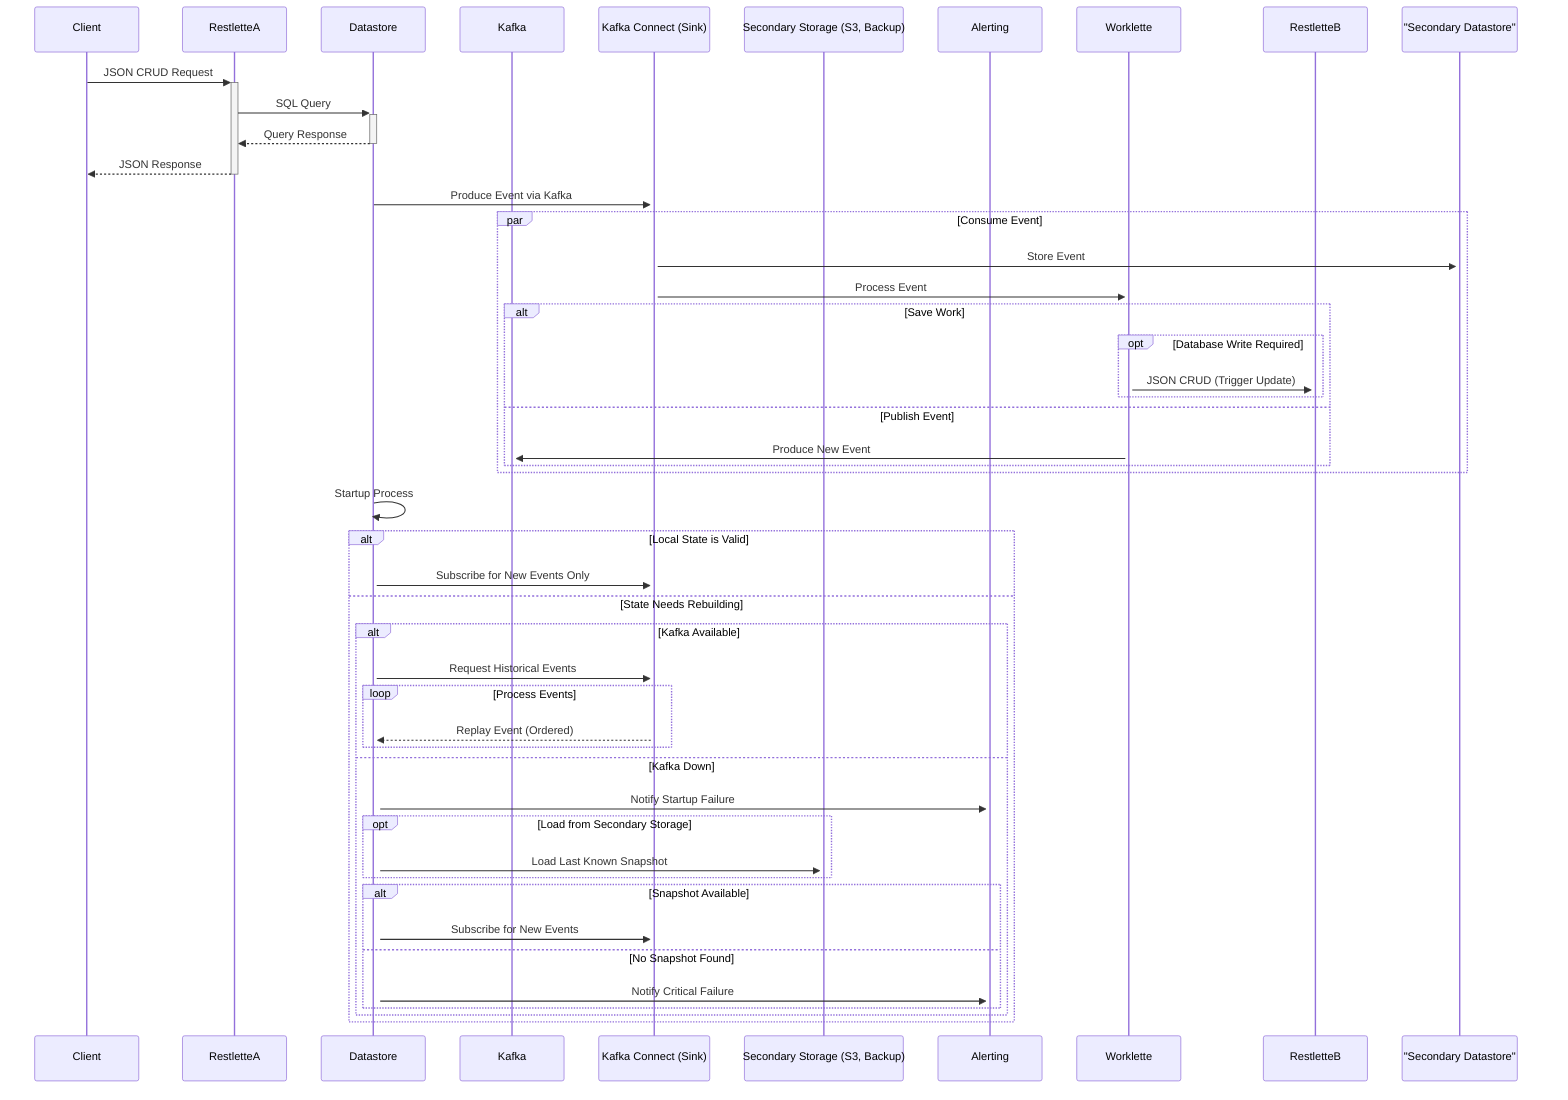 sequenceDiagram
    participant Client
    participant RestletteA
    participant Datastore
    participant Kafka
    participant KafkaConnect as Kafka Connect (Sink)
    participant SecondaryStorage as Secondary Storage (S3, Backup)
    participant Alerting
    participant Worklette
    participant RestletteB
    participant "Secondary Datastore"

%% --- Sync CRUD Operations ---
    Client->>+RestletteA: JSON CRUD Request
    RestletteA->>+Datastore: SQL Query
    Datastore-->>-RestletteA: Query Response
    RestletteA-->>-Client: JSON Response

%% --- Async Event-Driven Flow ---
    Datastore->>+KafkaConnect: Produce Event via Kafka

    par Consume Event
        KafkaConnect->>+"Secondary Datastore": Store Event
        KafkaConnect->>+Worklette: Process Event

        alt Save Work
            opt Database Write Required
                Worklette->>+RestletteB: JSON CRUD (Trigger Update)
            end
        else Publish Event
            Worklette->>+Kafka: Produce New Event
        end
    end

%% --- Datastore Startup & Bootstrapping ---
    Datastore->>+Datastore: Startup Process

    alt Local State is Valid
        Datastore->>+KafkaConnect: Subscribe for New Events Only
    else State Needs Rebuilding
        alt Kafka Available
            Datastore->>+KafkaConnect: Request Historical Events
            loop Process Events
                KafkaConnect-->>+Datastore: Replay Event (Ordered)
            end
        else Kafka Down
            Datastore->>+Alerting: Notify Startup Failure
            opt Load from Secondary Storage
                Datastore->>+SecondaryStorage: Load Last Known Snapshot
            end
            alt Snapshot Available
                Datastore->>+KafkaConnect: Subscribe for New Events
            else No Snapshot Found
                Datastore->>+Alerting: Notify Critical Failure
            end
        end
    end